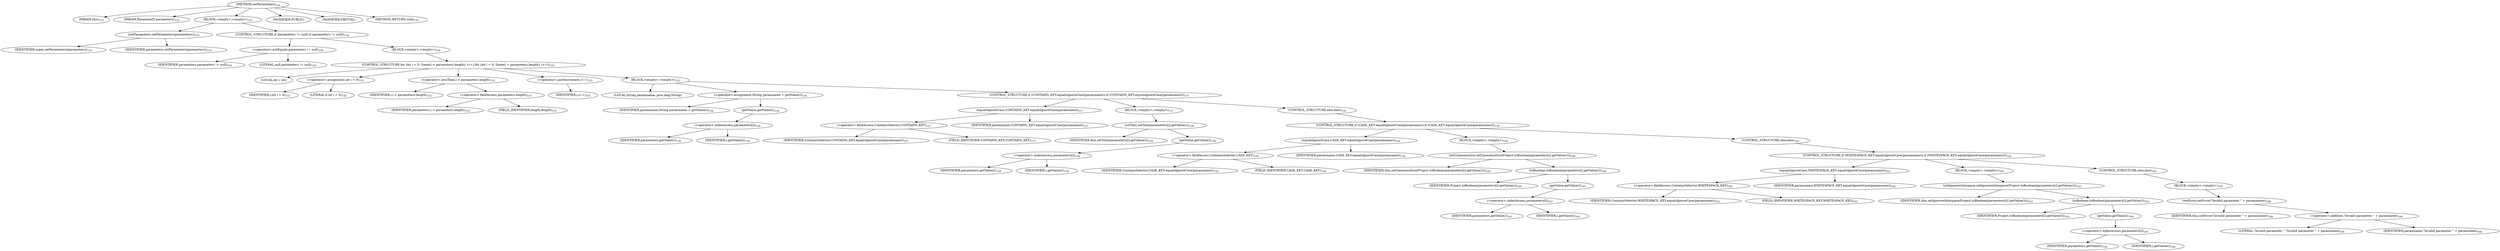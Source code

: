 digraph "setParameters" {  
"154" [label = <(METHOD,setParameters)<SUB>152</SUB>> ]
"12" [label = <(PARAM,this)<SUB>152</SUB>> ]
"155" [label = <(PARAM,Parameter[] parameters)<SUB>152</SUB>> ]
"156" [label = <(BLOCK,&lt;empty&gt;,&lt;empty&gt;)<SUB>152</SUB>> ]
"157" [label = <(setParameters,setParameters(parameters))<SUB>153</SUB>> ]
"158" [label = <(IDENTIFIER,super,setParameters(parameters))<SUB>153</SUB>> ]
"159" [label = <(IDENTIFIER,parameters,setParameters(parameters))<SUB>153</SUB>> ]
"160" [label = <(CONTROL_STRUCTURE,if (parameters != null),if (parameters != null))<SUB>154</SUB>> ]
"161" [label = <(&lt;operator&gt;.notEquals,parameters != null)<SUB>154</SUB>> ]
"162" [label = <(IDENTIFIER,parameters,parameters != null)<SUB>154</SUB>> ]
"163" [label = <(LITERAL,null,parameters != null)<SUB>154</SUB>> ]
"164" [label = <(BLOCK,&lt;empty&gt;,&lt;empty&gt;)<SUB>154</SUB>> ]
"165" [label = <(CONTROL_STRUCTURE,for (int i = 0; Some(i &lt; parameters.length); i++),for (int i = 0; Some(i &lt; parameters.length); i++))<SUB>155</SUB>> ]
"166" [label = <(LOCAL,int i: int)> ]
"167" [label = <(&lt;operator&gt;.assignment,int i = 0)<SUB>155</SUB>> ]
"168" [label = <(IDENTIFIER,i,int i = 0)<SUB>155</SUB>> ]
"169" [label = <(LITERAL,0,int i = 0)<SUB>155</SUB>> ]
"170" [label = <(&lt;operator&gt;.lessThan,i &lt; parameters.length)<SUB>155</SUB>> ]
"171" [label = <(IDENTIFIER,i,i &lt; parameters.length)<SUB>155</SUB>> ]
"172" [label = <(&lt;operator&gt;.fieldAccess,parameters.length)<SUB>155</SUB>> ]
"173" [label = <(IDENTIFIER,parameters,i &lt; parameters.length)<SUB>155</SUB>> ]
"174" [label = <(FIELD_IDENTIFIER,length,length)<SUB>155</SUB>> ]
"175" [label = <(&lt;operator&gt;.postIncrement,i++)<SUB>155</SUB>> ]
"176" [label = <(IDENTIFIER,i,i++)<SUB>155</SUB>> ]
"177" [label = <(BLOCK,&lt;empty&gt;,&lt;empty&gt;)<SUB>155</SUB>> ]
"178" [label = <(LOCAL,String paramname: java.lang.String)> ]
"179" [label = <(&lt;operator&gt;.assignment,String paramname = getName())<SUB>156</SUB>> ]
"180" [label = <(IDENTIFIER,paramname,String paramname = getName())<SUB>156</SUB>> ]
"181" [label = <(getName,getName())<SUB>156</SUB>> ]
"182" [label = <(&lt;operator&gt;.indexAccess,parameters[i])<SUB>156</SUB>> ]
"183" [label = <(IDENTIFIER,parameters,getName())<SUB>156</SUB>> ]
"184" [label = <(IDENTIFIER,i,getName())<SUB>156</SUB>> ]
"185" [label = <(CONTROL_STRUCTURE,if (CONTAINS_KEY.equalsIgnoreCase(paramname)),if (CONTAINS_KEY.equalsIgnoreCase(paramname)))<SUB>157</SUB>> ]
"186" [label = <(equalsIgnoreCase,CONTAINS_KEY.equalsIgnoreCase(paramname))<SUB>157</SUB>> ]
"187" [label = <(&lt;operator&gt;.fieldAccess,ContainsSelector.CONTAINS_KEY)<SUB>157</SUB>> ]
"188" [label = <(IDENTIFIER,ContainsSelector,CONTAINS_KEY.equalsIgnoreCase(paramname))<SUB>157</SUB>> ]
"189" [label = <(FIELD_IDENTIFIER,CONTAINS_KEY,CONTAINS_KEY)<SUB>157</SUB>> ]
"190" [label = <(IDENTIFIER,paramname,CONTAINS_KEY.equalsIgnoreCase(paramname))<SUB>157</SUB>> ]
"191" [label = <(BLOCK,&lt;empty&gt;,&lt;empty&gt;)<SUB>157</SUB>> ]
"192" [label = <(setText,setText(parameters[i].getValue()))<SUB>158</SUB>> ]
"11" [label = <(IDENTIFIER,this,setText(parameters[i].getValue()))<SUB>158</SUB>> ]
"193" [label = <(getValue,getValue())<SUB>158</SUB>> ]
"194" [label = <(&lt;operator&gt;.indexAccess,parameters[i])<SUB>158</SUB>> ]
"195" [label = <(IDENTIFIER,parameters,getValue())<SUB>158</SUB>> ]
"196" [label = <(IDENTIFIER,i,getValue())<SUB>158</SUB>> ]
"197" [label = <(CONTROL_STRUCTURE,else,else)<SUB>159</SUB>> ]
"198" [label = <(CONTROL_STRUCTURE,if (CASE_KEY.equalsIgnoreCase(paramname)),if (CASE_KEY.equalsIgnoreCase(paramname)))<SUB>159</SUB>> ]
"199" [label = <(equalsIgnoreCase,CASE_KEY.equalsIgnoreCase(paramname))<SUB>159</SUB>> ]
"200" [label = <(&lt;operator&gt;.fieldAccess,ContainsSelector.CASE_KEY)<SUB>159</SUB>> ]
"201" [label = <(IDENTIFIER,ContainsSelector,CASE_KEY.equalsIgnoreCase(paramname))<SUB>159</SUB>> ]
"202" [label = <(FIELD_IDENTIFIER,CASE_KEY,CASE_KEY)<SUB>159</SUB>> ]
"203" [label = <(IDENTIFIER,paramname,CASE_KEY.equalsIgnoreCase(paramname))<SUB>159</SUB>> ]
"204" [label = <(BLOCK,&lt;empty&gt;,&lt;empty&gt;)<SUB>159</SUB>> ]
"205" [label = <(setCasesensitive,setCasesensitive(Project.toBoolean(parameters[i].getValue())))<SUB>160</SUB>> ]
"13" [label = <(IDENTIFIER,this,setCasesensitive(Project.toBoolean(parameters[i].getValue())))<SUB>160</SUB>> ]
"206" [label = <(toBoolean,toBoolean(parameters[i].getValue()))<SUB>160</SUB>> ]
"207" [label = <(IDENTIFIER,Project,toBoolean(parameters[i].getValue()))<SUB>160</SUB>> ]
"208" [label = <(getValue,getValue())<SUB>161</SUB>> ]
"209" [label = <(&lt;operator&gt;.indexAccess,parameters[i])<SUB>161</SUB>> ]
"210" [label = <(IDENTIFIER,parameters,getValue())<SUB>161</SUB>> ]
"211" [label = <(IDENTIFIER,i,getValue())<SUB>161</SUB>> ]
"212" [label = <(CONTROL_STRUCTURE,else,else)<SUB>162</SUB>> ]
"213" [label = <(CONTROL_STRUCTURE,if (WHITESPACE_KEY.equalsIgnoreCase(paramname)),if (WHITESPACE_KEY.equalsIgnoreCase(paramname)))<SUB>162</SUB>> ]
"214" [label = <(equalsIgnoreCase,WHITESPACE_KEY.equalsIgnoreCase(paramname))<SUB>162</SUB>> ]
"215" [label = <(&lt;operator&gt;.fieldAccess,ContainsSelector.WHITESPACE_KEY)<SUB>162</SUB>> ]
"216" [label = <(IDENTIFIER,ContainsSelector,WHITESPACE_KEY.equalsIgnoreCase(paramname))<SUB>162</SUB>> ]
"217" [label = <(FIELD_IDENTIFIER,WHITESPACE_KEY,WHITESPACE_KEY)<SUB>162</SUB>> ]
"218" [label = <(IDENTIFIER,paramname,WHITESPACE_KEY.equalsIgnoreCase(paramname))<SUB>162</SUB>> ]
"219" [label = <(BLOCK,&lt;empty&gt;,&lt;empty&gt;)<SUB>162</SUB>> ]
"220" [label = <(setIgnorewhitespace,setIgnorewhitespace(Project.toBoolean(parameters[i].getValue())))<SUB>163</SUB>> ]
"14" [label = <(IDENTIFIER,this,setIgnorewhitespace(Project.toBoolean(parameters[i].getValue())))<SUB>163</SUB>> ]
"221" [label = <(toBoolean,toBoolean(parameters[i].getValue()))<SUB>163</SUB>> ]
"222" [label = <(IDENTIFIER,Project,toBoolean(parameters[i].getValue()))<SUB>163</SUB>> ]
"223" [label = <(getValue,getValue())<SUB>164</SUB>> ]
"224" [label = <(&lt;operator&gt;.indexAccess,parameters[i])<SUB>164</SUB>> ]
"225" [label = <(IDENTIFIER,parameters,getValue())<SUB>164</SUB>> ]
"226" [label = <(IDENTIFIER,i,getValue())<SUB>164</SUB>> ]
"227" [label = <(CONTROL_STRUCTURE,else,else)<SUB>165</SUB>> ]
"228" [label = <(BLOCK,&lt;empty&gt;,&lt;empty&gt;)<SUB>165</SUB>> ]
"229" [label = <(setError,setError(&quot;Invalid parameter &quot; + paramname))<SUB>166</SUB>> ]
"15" [label = <(IDENTIFIER,this,setError(&quot;Invalid parameter &quot; + paramname))<SUB>166</SUB>> ]
"230" [label = <(&lt;operator&gt;.addition,&quot;Invalid parameter &quot; + paramname)<SUB>166</SUB>> ]
"231" [label = <(LITERAL,&quot;Invalid parameter &quot;,&quot;Invalid parameter &quot; + paramname)<SUB>166</SUB>> ]
"232" [label = <(IDENTIFIER,paramname,&quot;Invalid parameter &quot; + paramname)<SUB>166</SUB>> ]
"233" [label = <(MODIFIER,PUBLIC)> ]
"234" [label = <(MODIFIER,VIRTUAL)> ]
"235" [label = <(METHOD_RETURN,void)<SUB>152</SUB>> ]
  "154" -> "12" 
  "154" -> "155" 
  "154" -> "156" 
  "154" -> "233" 
  "154" -> "234" 
  "154" -> "235" 
  "156" -> "157" 
  "156" -> "160" 
  "157" -> "158" 
  "157" -> "159" 
  "160" -> "161" 
  "160" -> "164" 
  "161" -> "162" 
  "161" -> "163" 
  "164" -> "165" 
  "165" -> "166" 
  "165" -> "167" 
  "165" -> "170" 
  "165" -> "175" 
  "165" -> "177" 
  "167" -> "168" 
  "167" -> "169" 
  "170" -> "171" 
  "170" -> "172" 
  "172" -> "173" 
  "172" -> "174" 
  "175" -> "176" 
  "177" -> "178" 
  "177" -> "179" 
  "177" -> "185" 
  "179" -> "180" 
  "179" -> "181" 
  "181" -> "182" 
  "182" -> "183" 
  "182" -> "184" 
  "185" -> "186" 
  "185" -> "191" 
  "185" -> "197" 
  "186" -> "187" 
  "186" -> "190" 
  "187" -> "188" 
  "187" -> "189" 
  "191" -> "192" 
  "192" -> "11" 
  "192" -> "193" 
  "193" -> "194" 
  "194" -> "195" 
  "194" -> "196" 
  "197" -> "198" 
  "198" -> "199" 
  "198" -> "204" 
  "198" -> "212" 
  "199" -> "200" 
  "199" -> "203" 
  "200" -> "201" 
  "200" -> "202" 
  "204" -> "205" 
  "205" -> "13" 
  "205" -> "206" 
  "206" -> "207" 
  "206" -> "208" 
  "208" -> "209" 
  "209" -> "210" 
  "209" -> "211" 
  "212" -> "213" 
  "213" -> "214" 
  "213" -> "219" 
  "213" -> "227" 
  "214" -> "215" 
  "214" -> "218" 
  "215" -> "216" 
  "215" -> "217" 
  "219" -> "220" 
  "220" -> "14" 
  "220" -> "221" 
  "221" -> "222" 
  "221" -> "223" 
  "223" -> "224" 
  "224" -> "225" 
  "224" -> "226" 
  "227" -> "228" 
  "228" -> "229" 
  "229" -> "15" 
  "229" -> "230" 
  "230" -> "231" 
  "230" -> "232" 
}

